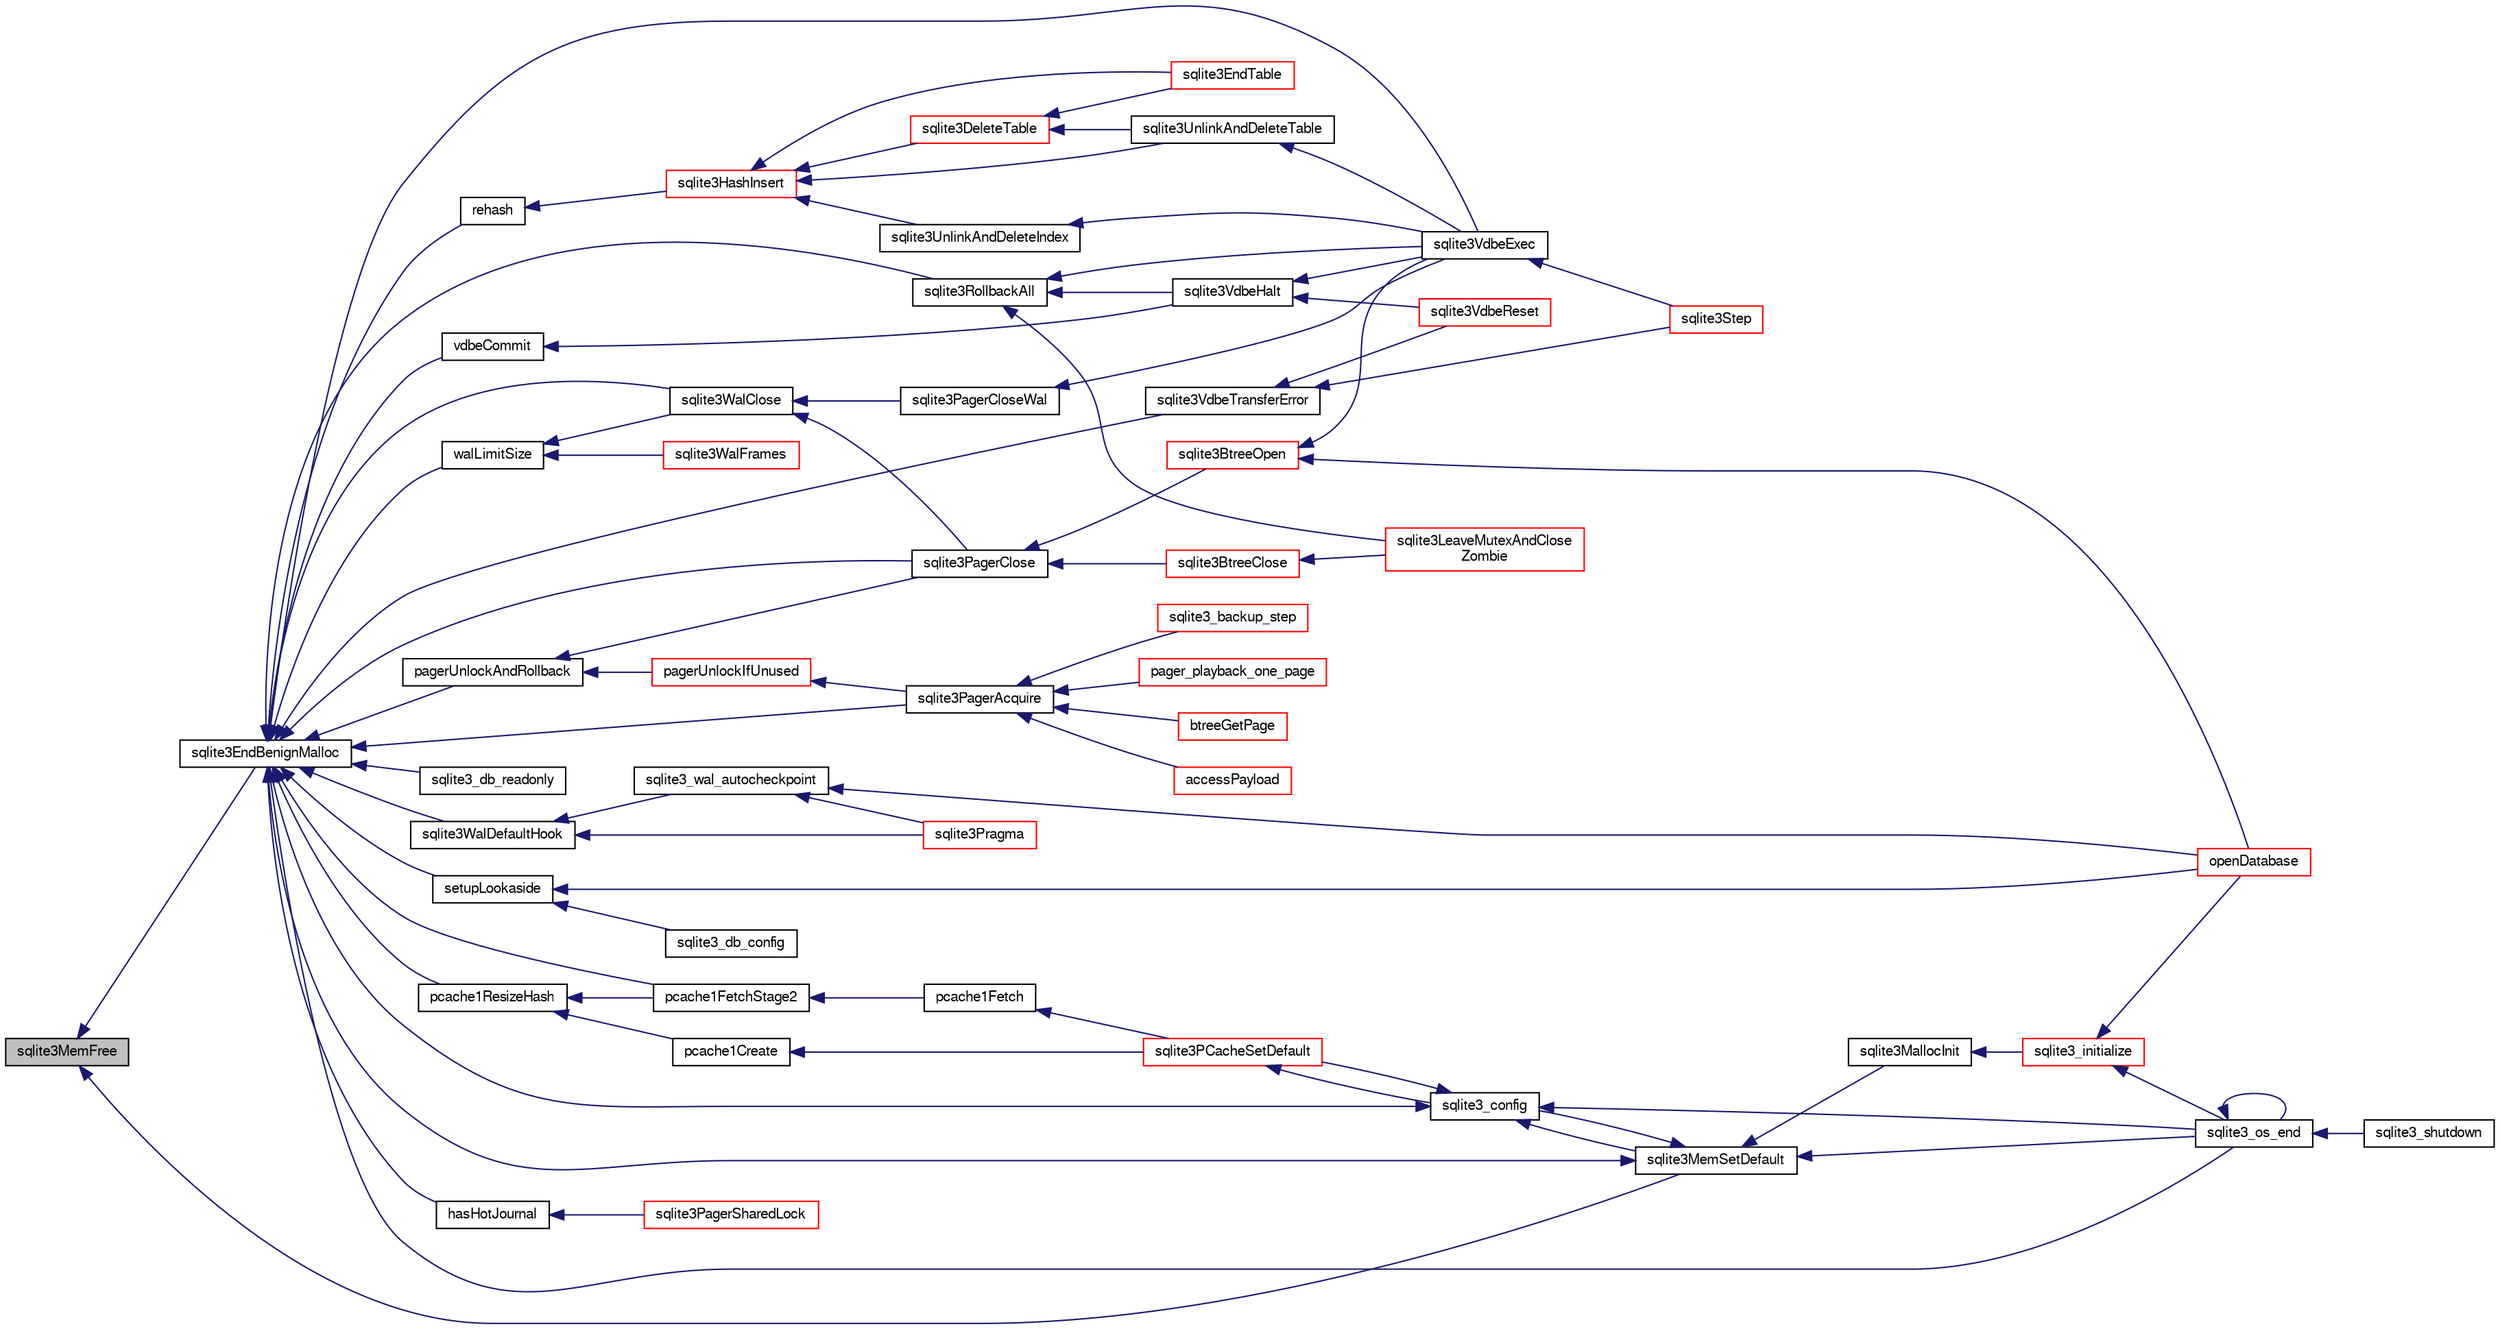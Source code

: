 digraph "sqlite3MemFree"
{
  edge [fontname="FreeSans",fontsize="10",labelfontname="FreeSans",labelfontsize="10"];
  node [fontname="FreeSans",fontsize="10",shape=record];
  rankdir="LR";
  Node589516 [label="sqlite3MemFree",height=0.2,width=0.4,color="black", fillcolor="grey75", style="filled", fontcolor="black"];
  Node589516 -> Node589517 [dir="back",color="midnightblue",fontsize="10",style="solid",fontname="FreeSans"];
  Node589517 [label="sqlite3EndBenignMalloc",height=0.2,width=0.4,color="black", fillcolor="white", style="filled",URL="$sqlite3_8c.html#a4582127cc64d483dc66c7acf9d8d8fbb"];
  Node589517 -> Node589518 [dir="back",color="midnightblue",fontsize="10",style="solid",fontname="FreeSans"];
  Node589518 [label="rehash",height=0.2,width=0.4,color="black", fillcolor="white", style="filled",URL="$sqlite3_8c.html#a4851529638f6c7af16239ee6e2dcc628"];
  Node589518 -> Node589519 [dir="back",color="midnightblue",fontsize="10",style="solid",fontname="FreeSans"];
  Node589519 [label="sqlite3HashInsert",height=0.2,width=0.4,color="red", fillcolor="white", style="filled",URL="$sqlite3_8c.html#aebbc6c13b3c139d5f3463938f441da3d"];
  Node589519 -> Node589520 [dir="back",color="midnightblue",fontsize="10",style="solid",fontname="FreeSans"];
  Node589520 [label="sqlite3UnlinkAndDeleteIndex",height=0.2,width=0.4,color="black", fillcolor="white", style="filled",URL="$sqlite3_8c.html#a889f2dcb438c56db37a6d61e9f25e244"];
  Node589520 -> Node589521 [dir="back",color="midnightblue",fontsize="10",style="solid",fontname="FreeSans"];
  Node589521 [label="sqlite3VdbeExec",height=0.2,width=0.4,color="black", fillcolor="white", style="filled",URL="$sqlite3_8c.html#a8ce40a614bdc56719c4d642b1e4dfb21"];
  Node589521 -> Node589522 [dir="back",color="midnightblue",fontsize="10",style="solid",fontname="FreeSans"];
  Node589522 [label="sqlite3Step",height=0.2,width=0.4,color="red", fillcolor="white", style="filled",URL="$sqlite3_8c.html#a3f2872e873e2758a4beedad1d5113554"];
  Node589519 -> Node589649 [dir="back",color="midnightblue",fontsize="10",style="solid",fontname="FreeSans"];
  Node589649 [label="sqlite3DeleteTable",height=0.2,width=0.4,color="red", fillcolor="white", style="filled",URL="$sqlite3_8c.html#a7fd3d507375a381a3807f92735318973"];
  Node589649 -> Node589651 [dir="back",color="midnightblue",fontsize="10",style="solid",fontname="FreeSans"];
  Node589651 [label="sqlite3UnlinkAndDeleteTable",height=0.2,width=0.4,color="black", fillcolor="white", style="filled",URL="$sqlite3_8c.html#a9733677716a49de464f86fff164e9a1b"];
  Node589651 -> Node589521 [dir="back",color="midnightblue",fontsize="10",style="solid",fontname="FreeSans"];
  Node589649 -> Node589563 [dir="back",color="midnightblue",fontsize="10",style="solid",fontname="FreeSans"];
  Node589563 [label="sqlite3EndTable",height=0.2,width=0.4,color="red", fillcolor="white", style="filled",URL="$sqlite3_8c.html#a7b5f2c66c0f0b6f819d970ca389768b0"];
  Node589519 -> Node589651 [dir="back",color="midnightblue",fontsize="10",style="solid",fontname="FreeSans"];
  Node589519 -> Node589563 [dir="back",color="midnightblue",fontsize="10",style="solid",fontname="FreeSans"];
  Node589517 -> Node589828 [dir="back",color="midnightblue",fontsize="10",style="solid",fontname="FreeSans"];
  Node589828 [label="sqlite3_os_end",height=0.2,width=0.4,color="black", fillcolor="white", style="filled",URL="$sqlite3_8h.html#a2288c95881ecca13d994e42b6a958906"];
  Node589828 -> Node589828 [dir="back",color="midnightblue",fontsize="10",style="solid",fontname="FreeSans"];
  Node589828 -> Node589829 [dir="back",color="midnightblue",fontsize="10",style="solid",fontname="FreeSans"];
  Node589829 [label="sqlite3_shutdown",height=0.2,width=0.4,color="black", fillcolor="white", style="filled",URL="$sqlite3_8h.html#aeaf9947fe863ba3d3aca061475e3af2e"];
  Node589517 -> Node589830 [dir="back",color="midnightblue",fontsize="10",style="solid",fontname="FreeSans"];
  Node589830 [label="pcache1ResizeHash",height=0.2,width=0.4,color="black", fillcolor="white", style="filled",URL="$sqlite3_8c.html#a7795922581c79a689c6e954dad69c037"];
  Node589830 -> Node589831 [dir="back",color="midnightblue",fontsize="10",style="solid",fontname="FreeSans"];
  Node589831 [label="pcache1Create",height=0.2,width=0.4,color="black", fillcolor="white", style="filled",URL="$sqlite3_8c.html#a44cfeb7ecaf2b6aa54934d3deaee8919"];
  Node589831 -> Node589832 [dir="back",color="midnightblue",fontsize="10",style="solid",fontname="FreeSans"];
  Node589832 [label="sqlite3PCacheSetDefault",height=0.2,width=0.4,color="red", fillcolor="white", style="filled",URL="$sqlite3_8c.html#a91974afe7709a742451438556ee0c70c"];
  Node589832 -> Node589994 [dir="back",color="midnightblue",fontsize="10",style="solid",fontname="FreeSans"];
  Node589994 [label="sqlite3_config",height=0.2,width=0.4,color="black", fillcolor="white", style="filled",URL="$sqlite3_8h.html#a74ad420b6f26bc06a04ff6ecec8a8c91"];
  Node589994 -> Node589517 [dir="back",color="midnightblue",fontsize="10",style="solid",fontname="FreeSans"];
  Node589994 -> Node589992 [dir="back",color="midnightblue",fontsize="10",style="solid",fontname="FreeSans"];
  Node589992 [label="sqlite3MemSetDefault",height=0.2,width=0.4,color="black", fillcolor="white", style="filled",URL="$sqlite3_8c.html#a162fbfd727e92c5f8f72625b5ff62549"];
  Node589992 -> Node589517 [dir="back",color="midnightblue",fontsize="10",style="solid",fontname="FreeSans"];
  Node589992 -> Node589993 [dir="back",color="midnightblue",fontsize="10",style="solid",fontname="FreeSans"];
  Node589993 [label="sqlite3MallocInit",height=0.2,width=0.4,color="black", fillcolor="white", style="filled",URL="$sqlite3_8c.html#a9e06f9e7cad0d83ce80ab493c9533552"];
  Node589993 -> Node589834 [dir="back",color="midnightblue",fontsize="10",style="solid",fontname="FreeSans"];
  Node589834 [label="sqlite3_initialize",height=0.2,width=0.4,color="red", fillcolor="white", style="filled",URL="$sqlite3_8h.html#ab0c0ee2d5d4cf8b28e9572296a8861df"];
  Node589834 -> Node589828 [dir="back",color="midnightblue",fontsize="10",style="solid",fontname="FreeSans"];
  Node589834 -> Node589755 [dir="back",color="midnightblue",fontsize="10",style="solid",fontname="FreeSans"];
  Node589755 [label="openDatabase",height=0.2,width=0.4,color="red", fillcolor="white", style="filled",URL="$sqlite3_8c.html#a6a9c3bc3a64234e863413f41db473758"];
  Node589992 -> Node589828 [dir="back",color="midnightblue",fontsize="10",style="solid",fontname="FreeSans"];
  Node589992 -> Node589994 [dir="back",color="midnightblue",fontsize="10",style="solid",fontname="FreeSans"];
  Node589994 -> Node589828 [dir="back",color="midnightblue",fontsize="10",style="solid",fontname="FreeSans"];
  Node589994 -> Node589832 [dir="back",color="midnightblue",fontsize="10",style="solid",fontname="FreeSans"];
  Node589830 -> Node590390 [dir="back",color="midnightblue",fontsize="10",style="solid",fontname="FreeSans"];
  Node590390 [label="pcache1FetchStage2",height=0.2,width=0.4,color="black", fillcolor="white", style="filled",URL="$sqlite3_8c.html#a30a4ee80ec88f9eb4ade1424d99585b5"];
  Node590390 -> Node590391 [dir="back",color="midnightblue",fontsize="10",style="solid",fontname="FreeSans"];
  Node590391 [label="pcache1Fetch",height=0.2,width=0.4,color="black", fillcolor="white", style="filled",URL="$sqlite3_8c.html#a745bc37e2a945b10e6b23a6fe6c35411"];
  Node590391 -> Node589832 [dir="back",color="midnightblue",fontsize="10",style="solid",fontname="FreeSans"];
  Node589517 -> Node590390 [dir="back",color="midnightblue",fontsize="10",style="solid",fontname="FreeSans"];
  Node589517 -> Node589927 [dir="back",color="midnightblue",fontsize="10",style="solid",fontname="FreeSans"];
  Node589927 [label="pagerUnlockAndRollback",height=0.2,width=0.4,color="black", fillcolor="white", style="filled",URL="$sqlite3_8c.html#a02d96b7bf62c3b13ba905d168914518c"];
  Node589927 -> Node589928 [dir="back",color="midnightblue",fontsize="10",style="solid",fontname="FreeSans"];
  Node589928 [label="sqlite3PagerClose",height=0.2,width=0.4,color="black", fillcolor="white", style="filled",URL="$sqlite3_8c.html#af94b1f96b60689fd09422cce2c85f53f"];
  Node589928 -> Node589847 [dir="back",color="midnightblue",fontsize="10",style="solid",fontname="FreeSans"];
  Node589847 [label="sqlite3BtreeOpen",height=0.2,width=0.4,color="red", fillcolor="white", style="filled",URL="$sqlite3_8c.html#a13dcb44dc34af6ce9d38de9c5aa975f9"];
  Node589847 -> Node589521 [dir="back",color="midnightblue",fontsize="10",style="solid",fontname="FreeSans"];
  Node589847 -> Node589755 [dir="back",color="midnightblue",fontsize="10",style="solid",fontname="FreeSans"];
  Node589928 -> Node589902 [dir="back",color="midnightblue",fontsize="10",style="solid",fontname="FreeSans"];
  Node589902 [label="sqlite3BtreeClose",height=0.2,width=0.4,color="red", fillcolor="white", style="filled",URL="$sqlite3_8c.html#a729b65009b66a99200496b09c124df01"];
  Node589902 -> Node589749 [dir="back",color="midnightblue",fontsize="10",style="solid",fontname="FreeSans"];
  Node589749 [label="sqlite3LeaveMutexAndClose\lZombie",height=0.2,width=0.4,color="red", fillcolor="white", style="filled",URL="$sqlite3_8c.html#afe3a37c29dcb0fe9fc15fe07a3976f59"];
  Node589927 -> Node589929 [dir="back",color="midnightblue",fontsize="10",style="solid",fontname="FreeSans"];
  Node589929 [label="pagerUnlockIfUnused",height=0.2,width=0.4,color="red", fillcolor="white", style="filled",URL="$sqlite3_8c.html#abf547f4276efb6f10262f7fde1e4d065"];
  Node589929 -> Node589930 [dir="back",color="midnightblue",fontsize="10",style="solid",fontname="FreeSans"];
  Node589930 [label="sqlite3PagerAcquire",height=0.2,width=0.4,color="black", fillcolor="white", style="filled",URL="$sqlite3_8c.html#a22a53daafd2bd778cda390312651f994"];
  Node589930 -> Node589921 [dir="back",color="midnightblue",fontsize="10",style="solid",fontname="FreeSans"];
  Node589921 [label="pager_playback_one_page",height=0.2,width=0.4,color="red", fillcolor="white", style="filled",URL="$sqlite3_8c.html#adfca1dee9939482792fe2b4ed982d00e"];
  Node589930 -> Node589931 [dir="back",color="midnightblue",fontsize="10",style="solid",fontname="FreeSans"];
  Node589931 [label="btreeGetPage",height=0.2,width=0.4,color="red", fillcolor="white", style="filled",URL="$sqlite3_8c.html#ac59679e30ceb0190614fbd19a7feb6de"];
  Node589930 -> Node589896 [dir="back",color="midnightblue",fontsize="10",style="solid",fontname="FreeSans"];
  Node589896 [label="accessPayload",height=0.2,width=0.4,color="red", fillcolor="white", style="filled",URL="$sqlite3_8c.html#acf70e6d3cb6afd54d677b3dffb6959d2"];
  Node589930 -> Node589733 [dir="back",color="midnightblue",fontsize="10",style="solid",fontname="FreeSans"];
  Node589733 [label="sqlite3_backup_step",height=0.2,width=0.4,color="red", fillcolor="white", style="filled",URL="$sqlite3_8h.html#a1699b75e98d082eebc465a9e64c35269"];
  Node589517 -> Node589928 [dir="back",color="midnightblue",fontsize="10",style="solid",fontname="FreeSans"];
  Node589517 -> Node590098 [dir="back",color="midnightblue",fontsize="10",style="solid",fontname="FreeSans"];
  Node590098 [label="hasHotJournal",height=0.2,width=0.4,color="black", fillcolor="white", style="filled",URL="$sqlite3_8c.html#a875dc699b7a0e8ab6ba19170e5096d5e"];
  Node590098 -> Node589923 [dir="back",color="midnightblue",fontsize="10",style="solid",fontname="FreeSans"];
  Node589923 [label="sqlite3PagerSharedLock",height=0.2,width=0.4,color="red", fillcolor="white", style="filled",URL="$sqlite3_8c.html#a58c197b629fb6eaacf96c7add57c70df"];
  Node589517 -> Node589930 [dir="back",color="midnightblue",fontsize="10",style="solid",fontname="FreeSans"];
  Node589517 -> Node590213 [dir="back",color="midnightblue",fontsize="10",style="solid",fontname="FreeSans"];
  Node590213 [label="walLimitSize",height=0.2,width=0.4,color="black", fillcolor="white", style="filled",URL="$sqlite3_8c.html#a7d814227c8fb4a3441c42e9f2fdade3b"];
  Node590213 -> Node590121 [dir="back",color="midnightblue",fontsize="10",style="solid",fontname="FreeSans"];
  Node590121 [label="sqlite3WalClose",height=0.2,width=0.4,color="black", fillcolor="white", style="filled",URL="$sqlite3_8c.html#abfd7d36ec6ea41ecb2717dd4c6b0571e"];
  Node590121 -> Node589928 [dir="back",color="midnightblue",fontsize="10",style="solid",fontname="FreeSans"];
  Node590121 -> Node590103 [dir="back",color="midnightblue",fontsize="10",style="solid",fontname="FreeSans"];
  Node590103 [label="sqlite3PagerCloseWal",height=0.2,width=0.4,color="black", fillcolor="white", style="filled",URL="$sqlite3_8c.html#ac62d7d3d29214a7cad25fdd88e7c7a74"];
  Node590103 -> Node589521 [dir="back",color="midnightblue",fontsize="10",style="solid",fontname="FreeSans"];
  Node590213 -> Node589973 [dir="back",color="midnightblue",fontsize="10",style="solid",fontname="FreeSans"];
  Node589973 [label="sqlite3WalFrames",height=0.2,width=0.4,color="red", fillcolor="white", style="filled",URL="$sqlite3_8c.html#af9606aac275558d3b96c83b2bff2d717"];
  Node589517 -> Node590121 [dir="back",color="midnightblue",fontsize="10",style="solid",fontname="FreeSans"];
  Node589517 -> Node589856 [dir="back",color="midnightblue",fontsize="10",style="solid",fontname="FreeSans"];
  Node589856 [label="vdbeCommit",height=0.2,width=0.4,color="black", fillcolor="white", style="filled",URL="$sqlite3_8c.html#a5d7f1e0625451b987728f600cfe1b92d"];
  Node589856 -> Node589739 [dir="back",color="midnightblue",fontsize="10",style="solid",fontname="FreeSans"];
  Node589739 [label="sqlite3VdbeHalt",height=0.2,width=0.4,color="black", fillcolor="white", style="filled",URL="$sqlite3_8c.html#a8d1d99703d999190fbc35ecc981cb709"];
  Node589739 -> Node589740 [dir="back",color="midnightblue",fontsize="10",style="solid",fontname="FreeSans"];
  Node589740 [label="sqlite3VdbeReset",height=0.2,width=0.4,color="red", fillcolor="white", style="filled",URL="$sqlite3_8c.html#a315a913742f7267f90d46d41446353b1"];
  Node589739 -> Node589521 [dir="back",color="midnightblue",fontsize="10",style="solid",fontname="FreeSans"];
  Node589517 -> Node590235 [dir="back",color="midnightblue",fontsize="10",style="solid",fontname="FreeSans"];
  Node590235 [label="sqlite3VdbeTransferError",height=0.2,width=0.4,color="black", fillcolor="white", style="filled",URL="$sqlite3_8c.html#aaf4a567b51602bb6d7bb150e6c72de69"];
  Node590235 -> Node589740 [dir="back",color="midnightblue",fontsize="10",style="solid",fontname="FreeSans"];
  Node590235 -> Node589522 [dir="back",color="midnightblue",fontsize="10",style="solid",fontname="FreeSans"];
  Node589517 -> Node589521 [dir="back",color="midnightblue",fontsize="10",style="solid",fontname="FreeSans"];
  Node589517 -> Node590392 [dir="back",color="midnightblue",fontsize="10",style="solid",fontname="FreeSans"];
  Node590392 [label="setupLookaside",height=0.2,width=0.4,color="black", fillcolor="white", style="filled",URL="$sqlite3_8c.html#a83e30e8059c0e1a0537a569a91ce81e5"];
  Node590392 -> Node590393 [dir="back",color="midnightblue",fontsize="10",style="solid",fontname="FreeSans"];
  Node590393 [label="sqlite3_db_config",height=0.2,width=0.4,color="black", fillcolor="white", style="filled",URL="$sqlite3_8h.html#a35895f9b53f6cc7a4e72c3f8905e6edd"];
  Node590392 -> Node589755 [dir="back",color="midnightblue",fontsize="10",style="solid",fontname="FreeSans"];
  Node589517 -> Node589738 [dir="back",color="midnightblue",fontsize="10",style="solid",fontname="FreeSans"];
  Node589738 [label="sqlite3RollbackAll",height=0.2,width=0.4,color="black", fillcolor="white", style="filled",URL="$sqlite3_8c.html#ad902dd388d73208539f557962e3fe6bb"];
  Node589738 -> Node589739 [dir="back",color="midnightblue",fontsize="10",style="solid",fontname="FreeSans"];
  Node589738 -> Node589521 [dir="back",color="midnightblue",fontsize="10",style="solid",fontname="FreeSans"];
  Node589738 -> Node589749 [dir="back",color="midnightblue",fontsize="10",style="solid",fontname="FreeSans"];
  Node589517 -> Node590032 [dir="back",color="midnightblue",fontsize="10",style="solid",fontname="FreeSans"];
  Node590032 [label="sqlite3WalDefaultHook",height=0.2,width=0.4,color="black", fillcolor="white", style="filled",URL="$sqlite3_8c.html#a4a9ed7c3fcab46b3d82eb79ede8c4f77"];
  Node590032 -> Node589599 [dir="back",color="midnightblue",fontsize="10",style="solid",fontname="FreeSans"];
  Node589599 [label="sqlite3Pragma",height=0.2,width=0.4,color="red", fillcolor="white", style="filled",URL="$sqlite3_8c.html#a111391370f58f8e6a6eca51fd34d62ed"];
  Node590032 -> Node590033 [dir="back",color="midnightblue",fontsize="10",style="solid",fontname="FreeSans"];
  Node590033 [label="sqlite3_wal_autocheckpoint",height=0.2,width=0.4,color="black", fillcolor="white", style="filled",URL="$sqlite3_8h.html#acdc3742b48372dce0e839ce0f89747be"];
  Node590033 -> Node589599 [dir="back",color="midnightblue",fontsize="10",style="solid",fontname="FreeSans"];
  Node590033 -> Node589755 [dir="back",color="midnightblue",fontsize="10",style="solid",fontname="FreeSans"];
  Node589517 -> Node590035 [dir="back",color="midnightblue",fontsize="10",style="solid",fontname="FreeSans"];
  Node590035 [label="sqlite3_db_readonly",height=0.2,width=0.4,color="black", fillcolor="white", style="filled",URL="$sqlite3_8h.html#a96c378e7022e7a8a375e23f7fc662cdd"];
  Node589516 -> Node589992 [dir="back",color="midnightblue",fontsize="10",style="solid",fontname="FreeSans"];
}
